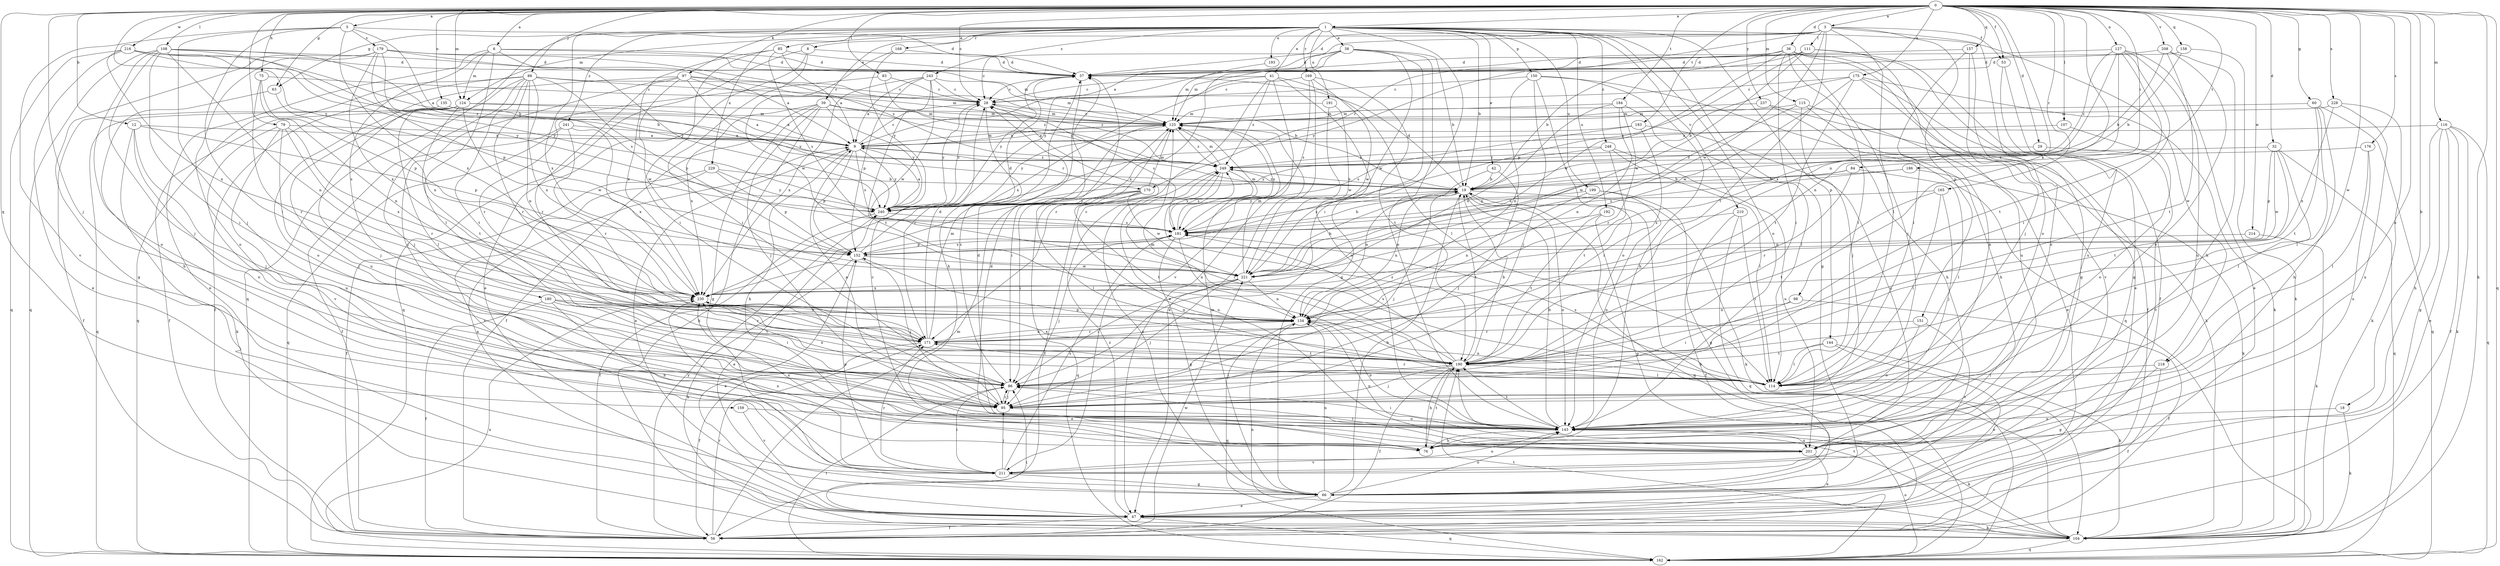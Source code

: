 strict digraph  {
0;
1;
3;
5;
6;
8;
9;
12;
18;
19;
28;
29;
32;
36;
37;
38;
39;
41;
42;
47;
53;
56;
60;
63;
66;
75;
76;
79;
83;
84;
85;
86;
88;
95;
97;
98;
104;
107;
108;
111;
114;
115;
116;
124;
125;
127;
134;
135;
143;
144;
150;
151;
152;
157;
158;
159;
162;
165;
168;
169;
170;
171;
175;
176;
179;
180;
181;
183;
184;
186;
190;
191;
192;
193;
199;
201;
208;
210;
211;
214;
216;
218;
221;
228;
229;
230;
237;
240;
241;
243;
248;
249;
0 -> 1  [label=a];
0 -> 3  [label=a];
0 -> 5  [label=a];
0 -> 6  [label=a];
0 -> 12  [label=b];
0 -> 18  [label=b];
0 -> 28  [label=c];
0 -> 29  [label=d];
0 -> 32  [label=d];
0 -> 36  [label=d];
0 -> 53  [label=f];
0 -> 60  [label=g];
0 -> 63  [label=g];
0 -> 75  [label=h];
0 -> 79  [label=i];
0 -> 83  [label=i];
0 -> 84  [label=i];
0 -> 88  [label=j];
0 -> 95  [label=j];
0 -> 97  [label=k];
0 -> 98  [label=k];
0 -> 104  [label=k];
0 -> 107  [label=l];
0 -> 108  [label=l];
0 -> 115  [label=m];
0 -> 116  [label=m];
0 -> 124  [label=m];
0 -> 127  [label=n];
0 -> 134  [label=n];
0 -> 135  [label=o];
0 -> 143  [label=o];
0 -> 157  [label=q];
0 -> 158  [label=q];
0 -> 159  [label=q];
0 -> 162  [label=q];
0 -> 165  [label=r];
0 -> 175  [label=s];
0 -> 176  [label=s];
0 -> 183  [label=t];
0 -> 184  [label=t];
0 -> 186  [label=t];
0 -> 208  [label=v];
0 -> 214  [label=w];
0 -> 216  [label=w];
0 -> 218  [label=w];
0 -> 228  [label=x];
0 -> 237  [label=y];
0 -> 240  [label=y];
1 -> 8  [label=a];
1 -> 19  [label=b];
1 -> 38  [label=e];
1 -> 39  [label=e];
1 -> 41  [label=e];
1 -> 42  [label=e];
1 -> 63  [label=g];
1 -> 66  [label=g];
1 -> 85  [label=i];
1 -> 86  [label=i];
1 -> 143  [label=o];
1 -> 144  [label=p];
1 -> 150  [label=p];
1 -> 162  [label=q];
1 -> 168  [label=r];
1 -> 169  [label=r];
1 -> 191  [label=u];
1 -> 192  [label=u];
1 -> 193  [label=u];
1 -> 199  [label=u];
1 -> 210  [label=v];
1 -> 218  [label=w];
1 -> 229  [label=x];
1 -> 230  [label=x];
1 -> 241  [label=z];
1 -> 243  [label=z];
1 -> 248  [label=z];
3 -> 9  [label=a];
3 -> 37  [label=d];
3 -> 53  [label=f];
3 -> 111  [label=l];
3 -> 114  [label=l];
3 -> 124  [label=m];
3 -> 143  [label=o];
3 -> 151  [label=p];
3 -> 170  [label=r];
3 -> 190  [label=t];
3 -> 221  [label=w];
5 -> 19  [label=b];
5 -> 37  [label=d];
5 -> 86  [label=i];
5 -> 95  [label=j];
5 -> 179  [label=s];
5 -> 211  [label=v];
5 -> 230  [label=x];
6 -> 37  [label=d];
6 -> 47  [label=e];
6 -> 114  [label=l];
6 -> 124  [label=m];
6 -> 125  [label=m];
6 -> 180  [label=s];
6 -> 240  [label=y];
8 -> 37  [label=d];
8 -> 47  [label=e];
8 -> 86  [label=i];
8 -> 162  [label=q];
9 -> 28  [label=c];
9 -> 76  [label=h];
9 -> 125  [label=m];
9 -> 152  [label=p];
9 -> 170  [label=r];
9 -> 181  [label=s];
9 -> 240  [label=y];
9 -> 249  [label=z];
12 -> 9  [label=a];
12 -> 95  [label=j];
12 -> 104  [label=k];
12 -> 143  [label=o];
12 -> 152  [label=p];
18 -> 104  [label=k];
18 -> 143  [label=o];
19 -> 37  [label=d];
19 -> 95  [label=j];
19 -> 104  [label=k];
19 -> 134  [label=n];
19 -> 143  [label=o];
19 -> 162  [label=q];
19 -> 181  [label=s];
19 -> 190  [label=t];
19 -> 240  [label=y];
19 -> 249  [label=z];
28 -> 125  [label=m];
28 -> 171  [label=r];
28 -> 181  [label=s];
28 -> 240  [label=y];
29 -> 211  [label=v];
29 -> 249  [label=z];
32 -> 114  [label=l];
32 -> 152  [label=p];
32 -> 162  [label=q];
32 -> 190  [label=t];
32 -> 221  [label=w];
32 -> 249  [label=z];
36 -> 19  [label=b];
36 -> 37  [label=d];
36 -> 47  [label=e];
36 -> 66  [label=g];
36 -> 86  [label=i];
36 -> 95  [label=j];
36 -> 114  [label=l];
36 -> 125  [label=m];
36 -> 201  [label=u];
36 -> 221  [label=w];
37 -> 28  [label=c];
37 -> 76  [label=h];
37 -> 240  [label=y];
38 -> 19  [label=b];
38 -> 28  [label=c];
38 -> 37  [label=d];
38 -> 66  [label=g];
38 -> 143  [label=o];
38 -> 221  [label=w];
38 -> 230  [label=x];
38 -> 240  [label=y];
39 -> 56  [label=f];
39 -> 66  [label=g];
39 -> 95  [label=j];
39 -> 104  [label=k];
39 -> 125  [label=m];
39 -> 230  [label=x];
39 -> 240  [label=y];
39 -> 249  [label=z];
41 -> 28  [label=c];
41 -> 114  [label=l];
41 -> 143  [label=o];
41 -> 171  [label=r];
41 -> 211  [label=v];
41 -> 230  [label=x];
41 -> 249  [label=z];
42 -> 19  [label=b];
42 -> 95  [label=j];
42 -> 134  [label=n];
47 -> 9  [label=a];
47 -> 56  [label=f];
47 -> 104  [label=k];
47 -> 162  [label=q];
47 -> 249  [label=z];
53 -> 56  [label=f];
53 -> 201  [label=u];
56 -> 125  [label=m];
56 -> 171  [label=r];
56 -> 221  [label=w];
56 -> 240  [label=y];
60 -> 76  [label=h];
60 -> 114  [label=l];
60 -> 125  [label=m];
60 -> 162  [label=q];
60 -> 190  [label=t];
63 -> 76  [label=h];
63 -> 230  [label=x];
66 -> 9  [label=a];
66 -> 19  [label=b];
66 -> 47  [label=e];
66 -> 125  [label=m];
66 -> 134  [label=n];
66 -> 143  [label=o];
66 -> 249  [label=z];
75 -> 28  [label=c];
75 -> 134  [label=n];
75 -> 152  [label=p];
75 -> 171  [label=r];
76 -> 28  [label=c];
76 -> 190  [label=t];
76 -> 230  [label=x];
79 -> 9  [label=a];
79 -> 95  [label=j];
79 -> 171  [label=r];
79 -> 201  [label=u];
79 -> 211  [label=v];
79 -> 230  [label=x];
83 -> 28  [label=c];
83 -> 171  [label=r];
83 -> 249  [label=z];
84 -> 19  [label=b];
84 -> 114  [label=l];
84 -> 171  [label=r];
84 -> 181  [label=s];
85 -> 9  [label=a];
85 -> 37  [label=d];
85 -> 86  [label=i];
85 -> 181  [label=s];
85 -> 230  [label=x];
86 -> 28  [label=c];
86 -> 95  [label=j];
86 -> 230  [label=x];
88 -> 19  [label=b];
88 -> 28  [label=c];
88 -> 56  [label=f];
88 -> 95  [label=j];
88 -> 134  [label=n];
88 -> 152  [label=p];
88 -> 162  [label=q];
88 -> 171  [label=r];
88 -> 190  [label=t];
88 -> 201  [label=u];
88 -> 230  [label=x];
95 -> 9  [label=a];
95 -> 86  [label=i];
95 -> 143  [label=o];
97 -> 28  [label=c];
97 -> 95  [label=j];
97 -> 125  [label=m];
97 -> 143  [label=o];
97 -> 171  [label=r];
97 -> 221  [label=w];
97 -> 240  [label=y];
97 -> 249  [label=z];
98 -> 56  [label=f];
98 -> 86  [label=i];
98 -> 134  [label=n];
104 -> 19  [label=b];
104 -> 86  [label=i];
104 -> 134  [label=n];
104 -> 162  [label=q];
104 -> 190  [label=t];
107 -> 9  [label=a];
107 -> 143  [label=o];
108 -> 19  [label=b];
108 -> 37  [label=d];
108 -> 86  [label=i];
108 -> 95  [label=j];
108 -> 134  [label=n];
108 -> 143  [label=o];
108 -> 162  [label=q];
108 -> 240  [label=y];
111 -> 37  [label=d];
111 -> 66  [label=g];
111 -> 143  [label=o];
111 -> 152  [label=p];
111 -> 221  [label=w];
111 -> 240  [label=y];
114 -> 134  [label=n];
114 -> 171  [label=r];
114 -> 181  [label=s];
114 -> 249  [label=z];
115 -> 47  [label=e];
115 -> 76  [label=h];
115 -> 95  [label=j];
115 -> 125  [label=m];
115 -> 221  [label=w];
116 -> 9  [label=a];
116 -> 47  [label=e];
116 -> 56  [label=f];
116 -> 66  [label=g];
116 -> 76  [label=h];
116 -> 104  [label=k];
116 -> 162  [label=q];
124 -> 9  [label=a];
124 -> 56  [label=f];
124 -> 95  [label=j];
124 -> 114  [label=l];
124 -> 125  [label=m];
124 -> 162  [label=q];
124 -> 190  [label=t];
124 -> 221  [label=w];
125 -> 9  [label=a];
125 -> 28  [label=c];
125 -> 86  [label=i];
125 -> 181  [label=s];
125 -> 240  [label=y];
125 -> 249  [label=z];
127 -> 37  [label=d];
127 -> 47  [label=e];
127 -> 86  [label=i];
127 -> 134  [label=n];
127 -> 190  [label=t];
127 -> 201  [label=u];
127 -> 230  [label=x];
127 -> 249  [label=z];
134 -> 28  [label=c];
134 -> 143  [label=o];
134 -> 162  [label=q];
134 -> 171  [label=r];
135 -> 9  [label=a];
135 -> 56  [label=f];
135 -> 125  [label=m];
143 -> 19  [label=b];
143 -> 37  [label=d];
143 -> 76  [label=h];
143 -> 86  [label=i];
143 -> 104  [label=k];
143 -> 190  [label=t];
143 -> 201  [label=u];
144 -> 47  [label=e];
144 -> 104  [label=k];
144 -> 114  [label=l];
144 -> 190  [label=t];
150 -> 28  [label=c];
150 -> 76  [label=h];
150 -> 95  [label=j];
150 -> 134  [label=n];
150 -> 143  [label=o];
150 -> 162  [label=q];
151 -> 143  [label=o];
151 -> 171  [label=r];
151 -> 211  [label=v];
152 -> 37  [label=d];
152 -> 47  [label=e];
152 -> 95  [label=j];
152 -> 104  [label=k];
152 -> 181  [label=s];
152 -> 221  [label=w];
157 -> 37  [label=d];
157 -> 95  [label=j];
157 -> 114  [label=l];
157 -> 143  [label=o];
158 -> 19  [label=b];
158 -> 37  [label=d];
158 -> 104  [label=k];
159 -> 143  [label=o];
159 -> 211  [label=v];
162 -> 86  [label=i];
162 -> 143  [label=o];
162 -> 190  [label=t];
162 -> 230  [label=x];
165 -> 95  [label=j];
165 -> 114  [label=l];
165 -> 190  [label=t];
165 -> 240  [label=y];
168 -> 37  [label=d];
168 -> 221  [label=w];
168 -> 240  [label=y];
169 -> 28  [label=c];
169 -> 47  [label=e];
169 -> 181  [label=s];
169 -> 190  [label=t];
169 -> 221  [label=w];
170 -> 86  [label=i];
170 -> 114  [label=l];
170 -> 125  [label=m];
170 -> 162  [label=q];
170 -> 190  [label=t];
170 -> 221  [label=w];
170 -> 240  [label=y];
171 -> 37  [label=d];
171 -> 56  [label=f];
171 -> 125  [label=m];
171 -> 134  [label=n];
171 -> 190  [label=t];
175 -> 19  [label=b];
175 -> 28  [label=c];
175 -> 56  [label=f];
175 -> 104  [label=k];
175 -> 190  [label=t];
175 -> 211  [label=v];
175 -> 221  [label=w];
176 -> 114  [label=l];
176 -> 201  [label=u];
176 -> 249  [label=z];
179 -> 9  [label=a];
179 -> 37  [label=d];
179 -> 66  [label=g];
179 -> 143  [label=o];
179 -> 152  [label=p];
179 -> 181  [label=s];
179 -> 230  [label=x];
179 -> 249  [label=z];
180 -> 56  [label=f];
180 -> 76  [label=h];
180 -> 86  [label=i];
180 -> 134  [label=n];
180 -> 171  [label=r];
180 -> 190  [label=t];
181 -> 19  [label=b];
181 -> 66  [label=g];
181 -> 95  [label=j];
181 -> 125  [label=m];
181 -> 134  [label=n];
181 -> 152  [label=p];
183 -> 9  [label=a];
183 -> 86  [label=i];
183 -> 181  [label=s];
183 -> 201  [label=u];
184 -> 114  [label=l];
184 -> 125  [label=m];
184 -> 134  [label=n];
184 -> 171  [label=r];
184 -> 230  [label=x];
186 -> 19  [label=b];
186 -> 104  [label=k];
186 -> 181  [label=s];
190 -> 19  [label=b];
190 -> 56  [label=f];
190 -> 76  [label=h];
190 -> 86  [label=i];
190 -> 95  [label=j];
190 -> 114  [label=l];
190 -> 125  [label=m];
190 -> 152  [label=p];
190 -> 181  [label=s];
190 -> 230  [label=x];
191 -> 47  [label=e];
191 -> 125  [label=m];
191 -> 221  [label=w];
192 -> 66  [label=g];
192 -> 181  [label=s];
192 -> 190  [label=t];
193 -> 125  [label=m];
199 -> 66  [label=g];
199 -> 134  [label=n];
199 -> 143  [label=o];
199 -> 240  [label=y];
201 -> 37  [label=d];
201 -> 47  [label=e];
201 -> 86  [label=i];
201 -> 134  [label=n];
201 -> 211  [label=v];
208 -> 19  [label=b];
208 -> 37  [label=d];
208 -> 76  [label=h];
208 -> 143  [label=o];
208 -> 190  [label=t];
210 -> 56  [label=f];
210 -> 114  [label=l];
210 -> 162  [label=q];
210 -> 181  [label=s];
211 -> 66  [label=g];
211 -> 86  [label=i];
211 -> 95  [label=j];
211 -> 143  [label=o];
211 -> 152  [label=p];
211 -> 171  [label=r];
211 -> 181  [label=s];
211 -> 230  [label=x];
214 -> 104  [label=k];
214 -> 152  [label=p];
216 -> 9  [label=a];
216 -> 37  [label=d];
216 -> 47  [label=e];
216 -> 162  [label=q];
216 -> 230  [label=x];
216 -> 240  [label=y];
216 -> 249  [label=z];
218 -> 56  [label=f];
218 -> 66  [label=g];
218 -> 114  [label=l];
221 -> 19  [label=b];
221 -> 86  [label=i];
221 -> 95  [label=j];
221 -> 125  [label=m];
221 -> 134  [label=n];
221 -> 230  [label=x];
228 -> 104  [label=k];
228 -> 125  [label=m];
228 -> 201  [label=u];
228 -> 230  [label=x];
229 -> 19  [label=b];
229 -> 56  [label=f];
229 -> 152  [label=p];
229 -> 211  [label=v];
229 -> 240  [label=y];
230 -> 134  [label=n];
237 -> 76  [label=h];
237 -> 104  [label=k];
237 -> 125  [label=m];
240 -> 9  [label=a];
240 -> 28  [label=c];
240 -> 47  [label=e];
240 -> 56  [label=f];
240 -> 181  [label=s];
241 -> 9  [label=a];
241 -> 56  [label=f];
241 -> 162  [label=q];
241 -> 171  [label=r];
241 -> 230  [label=x];
243 -> 9  [label=a];
243 -> 28  [label=c];
243 -> 125  [label=m];
243 -> 152  [label=p];
243 -> 190  [label=t];
243 -> 221  [label=w];
243 -> 230  [label=x];
248 -> 114  [label=l];
248 -> 190  [label=t];
248 -> 201  [label=u];
248 -> 240  [label=y];
248 -> 249  [label=z];
249 -> 19  [label=b];
249 -> 56  [label=f];
249 -> 114  [label=l];
249 -> 125  [label=m];
249 -> 181  [label=s];
249 -> 201  [label=u];
}
